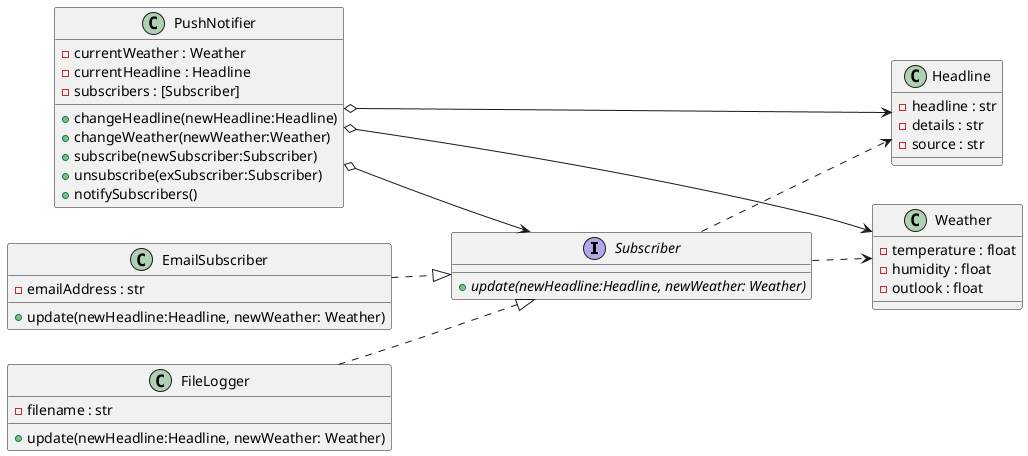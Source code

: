@startuml
	left to right direction
  interface Subscriber{
    + {abstract} update(newHeadline:Headline, newWeather: Weather)
  }

  class PushNotifier{
    - currentWeather : Weather
    - currentHeadline : Headline
    - subscribers : [Subscriber]
    + changeHeadline(newHeadline:Headline)
    + changeWeather(newWeather:Weather)
    + subscribe(newSubscriber:Subscriber)
    + unsubscribe(exSubscriber:Subscriber)
    + notifySubscribers()
  }

  class Weather{
    - temperature : float
    - humidity : float
    - outlook : float
  }

  class Headline{
    - headline : str
    - details : str
    - source : str
  }

  class EmailSubscriber{
	 - emailAddress : str
    + update(newHeadline:Headline, newWeather: Weather)
  }

  class FileLogger{
	 - filename : str
    + update(newHeadline:Headline, newWeather: Weather)
  }

  EmailSubscriber ..|> Subscriber
  FileLogger ..|> Subscriber
  PushNotifier o--> Subscriber
  PushNotifier o--> Weather
  PushNotifier o--> Headline
	Subscriber ..> Weather
	Subscriber ..> Headline
@enduml
